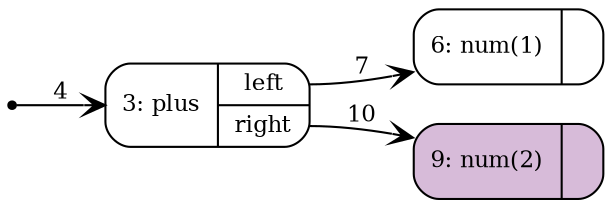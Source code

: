 digraph G {
   node [shape=Mrecord,fontsize=11,ranksep=0];
   edge [arrowhead=vee,fontsize=11,weight=2];
   rankdir = LR;
   {rank=min; n0 [shape=point]};
   n0 [label="{0: root|{<root> root}}",style=filled,fillcolor=black,color=black];
n3 [label="{3: plus|{<left> left|<right> right}}",style=filled,fillcolor=white,color=black];
n6 [label="{6: num(1)|{}}",style=filled,fillcolor=white,color=black];
n9 [label="{9: num(2)|{}}",style=filled,fillcolor="#D7BBD9",color=black];
n3:right -> n9 [color=black,label="10",edgeURL="#",edgetooltip="id: 10\nsource: 3\nindex: Lang.Index.Exp_plus_right\ntarget: 9",labeltooltip="id: 10\nsource: 3\nindex: Lang.Index.Exp_plus_right\ntarget: 9"];
n3:left -> n6 [color=black,label="7",edgeURL="#",edgetooltip="id: 7\nsource: 3\nindex: Lang.Index.Exp_plus_left\ntarget: 6",labeltooltip="id: 7\nsource: 3\nindex: Lang.Index.Exp_plus_left\ntarget: 6"];
n0:root -> n3 [color=black,label="4",edgeURL="#",edgetooltip="id: 4\nsource: 0\nindex: Lang.Index.Root_root_root\ntarget: 3",labeltooltip="id: 4\nsource: 0\nindex: Lang.Index.Root_root_root\ntarget: 3"]}